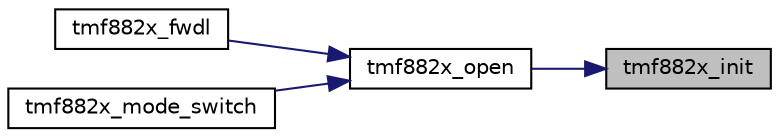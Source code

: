 digraph "tmf882x_init"
{
 // LATEX_PDF_SIZE
  edge [fontname="Helvetica",fontsize="10",labelfontname="Helvetica",labelfontsize="10"];
  node [fontname="Helvetica",fontsize="10",shape=record];
  rankdir="RL";
  Node1 [label="tmf882x_init",height=0.2,width=0.4,color="black", fillcolor="grey75", style="filled", fontcolor="black",tooltip="Initialize tof structure, must be called before using any other interface function."];
  Node1 -> Node2 [dir="back",color="midnightblue",fontsize="10",style="solid",fontname="Helvetica"];
  Node2 [label="tmf882x_open",height=0.2,width=0.4,color="black", fillcolor="white", style="filled",URL="$tmf882x__interface_8h.html#a7cb9356cd7d2286475bfb1fdfdfe8917",tooltip="Open the firmware core driver interface."];
  Node2 -> Node3 [dir="back",color="midnightblue",fontsize="10",style="solid",fontname="Helvetica"];
  Node3 [label="tmf882x_fwdl",height=0.2,width=0.4,color="black", fillcolor="white", style="filled",URL="$tmf882x__interface_8h.html#adcfeff783712f5e9d92358e7a368afec",tooltip="Download new firmware."];
  Node2 -> Node4 [dir="back",color="midnightblue",fontsize="10",style="solid",fontname="Helvetica"];
  Node4 [label="tmf882x_mode_switch",height=0.2,width=0.4,color="black", fillcolor="white", style="filled",URL="$tmf882x__interface_8h.html#a6ab6c817006f3f97d5f80082bce12efb",tooltip="Perform an application mode switch operation on the current running application mode."];
}
